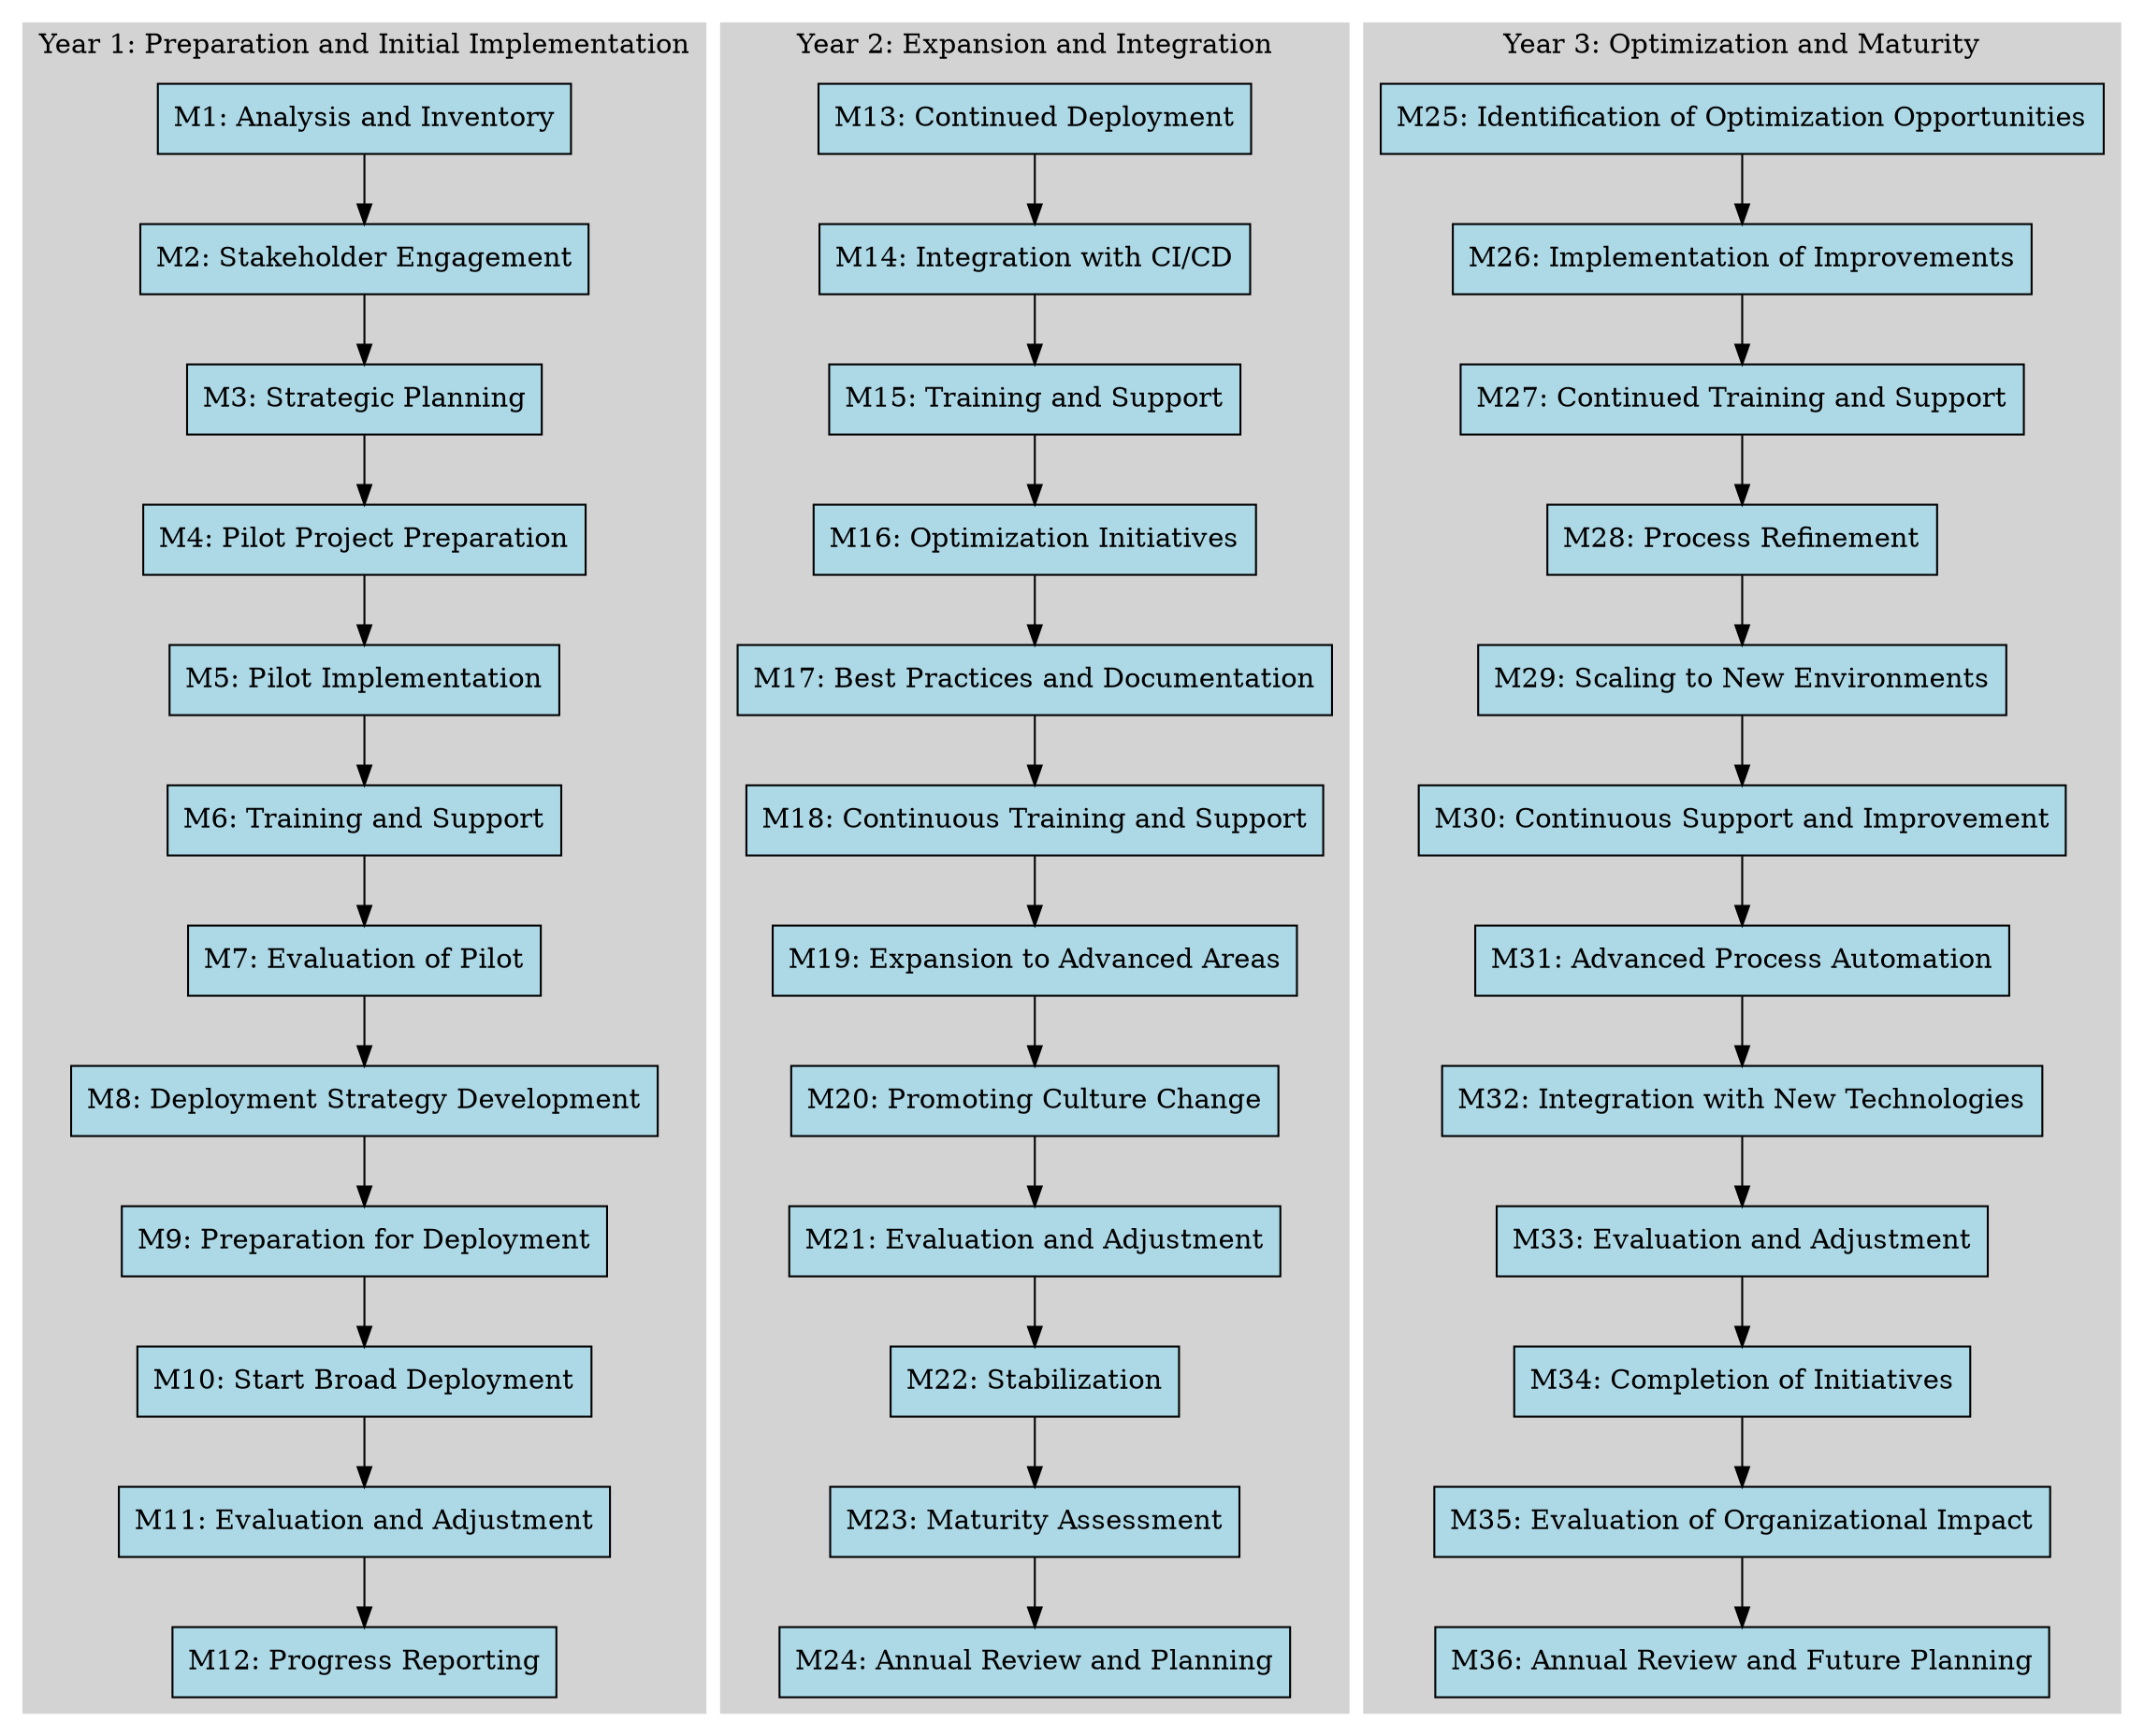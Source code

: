 digraph Gantt {
    rankdir=TB;
    node [shape=rect, style=filled, fillcolor=lightblue];

    // Define subgraphs for each year
    subgraph cluster_Year1 {
        label="Year 1: Preparation and Initial Implementation";
        style=filled;
        color=lightgrey;

        "Q1_M1" [label="M1: Analysis and Inventory"];
        "Q1_M2" [label="M2: Stakeholder Engagement"];
        "Q1_M3" [label="M3: Strategic Planning"];
        "Q2_M4" [label="M4: Pilot Project Preparation"];
        "Q2_M5" [label="M5: Pilot Implementation"];
        "Q2_M6" [label="M6: Training and Support"];
        "Q3_M7" [label="M7: Evaluation of Pilot"];
        "Q3_M8" [label="M8: Deployment Strategy Development"];
        "Q3_M9" [label="M9: Preparation for Deployment"];
        "Q4_M10" [label="M10: Start Broad Deployment"];
        "Q4_M11" [label="M11: Evaluation and Adjustment"];
        "Q4_M12" [label="M12: Progress Reporting"];
    }

    subgraph cluster_Year2 {
        label="Year 2: Expansion and Integration";
        style=filled;
        color=lightgrey;

        "Q1_M13" [label="M13: Continued Deployment"];
        "Q1_M14" [label="M14: Integration with CI/CD"];
        "Q1_M15" [label="M15: Training and Support"];
        "Q2_M16" [label="M16: Optimization Initiatives"];
        "Q2_M17" [label="M17: Best Practices and Documentation"];
        "Q2_M18" [label="M18: Continuous Training and Support"];
        "Q3_M19" [label="M19: Expansion to Advanced Areas"];
        "Q3_M20" [label="M20: Promoting Culture Change"];
        "Q3_M21" [label="M21: Evaluation and Adjustment"];
        "Q4_M22" [label="M22: Stabilization"];
        "Q4_M23" [label="M23: Maturity Assessment"];
        "Q4_M24" [label="M24: Annual Review and Planning"];
    }

    subgraph cluster_Year3 {
        label="Year 3: Optimization and Maturity";
        style=filled;
        color=lightgrey;

        "Q1_M25" [label="M25: Identification of Optimization Opportunities"];
        "Q1_M26" [label="M26: Implementation of Improvements"];
        "Q1_M27" [label="M27: Continued Training and Support"];
        "Q2_M28" [label="M28: Process Refinement"];
        "Q2_M29" [label="M29: Scaling to New Environments"];
        "Q2_M30" [label="M30: Continuous Support and Improvement"];
        "Q3_M31" [label="M31: Advanced Process Automation"];
        "Q3_M32" [label="M32: Integration with New Technologies"];
        "Q3_M33" [label="M33: Evaluation and Adjustment"];
        "Q4_M34" [label="M34: Completion of Initiatives"];
        "Q4_M35" [label="M35: Evaluation of Organizational Impact"];
        "Q4_M36" [label="M36: Annual Review and Future Planning"];
    }

    // Define relationships between months and activities
    "Q1_M1" -> "Q1_M2";
    "Q1_M2" -> "Q1_M3";
    "Q1_M3" -> "Q2_M4";
    "Q2_M4" -> "Q2_M5";
    "Q2_M5" -> "Q2_M6";
    "Q2_M6" -> "Q3_M7";
    "Q3_M7" -> "Q3_M8";
    "Q3_M8" -> "Q3_M9";
    "Q3_M9" -> "Q4_M10";
    "Q4_M10" -> "Q4_M11";
    "Q4_M11" -> "Q4_M12";
    "Q1_M13" -> "Q1_M14";
    "Q1_M14" -> "Q1_M15";
    "Q1_M15" -> "Q2_M16";
    "Q2_M16" -> "Q2_M17";
    "Q2_M17" -> "Q2_M18";
    "Q2_M18" -> "Q3_M19";
    "Q3_M19" -> "Q3_M20";
    "Q3_M20" -> "Q3_M21";
    "Q3_M21" -> "Q4_M22";
    "Q4_M22" -> "Q4_M23";
    "Q4_M23" -> "Q4_M24";
    "Q1_M25" -> "Q1_M26";
    "Q1_M26" -> "Q1_M27";
    "Q1_M27" -> "Q2_M28";
    "Q2_M28" -> "Q2_M29";
    "Q2_M29" -> "Q2_M30";
    "Q2_M30" -> "Q3_M31";
    "Q3_M31" -> "Q3_M32";
    "Q3_M32" -> "Q3_M33";
    "Q3_M33" -> "Q4_M34";
    "Q4_M34" -> "Q4_M35";
    "Q4_M35" -> "Q4_M36";
}
